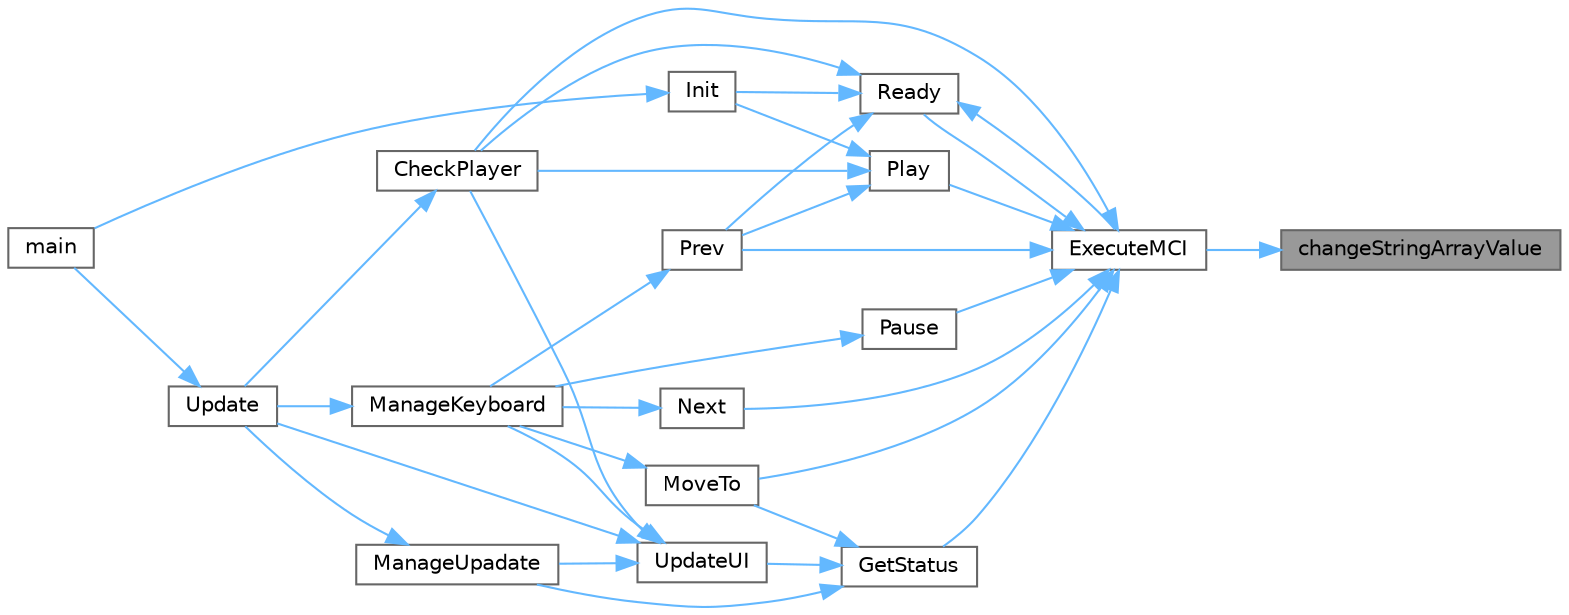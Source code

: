 digraph "changeStringArrayValue"
{
 // LATEX_PDF_SIZE
  bgcolor="transparent";
  edge [fontname=Helvetica,fontsize=10,labelfontname=Helvetica,labelfontsize=10];
  node [fontname=Helvetica,fontsize=10,shape=box,height=0.2,width=0.4];
  rankdir="RL";
  Node1 [id="Node000001",label="changeStringArrayValue",height=0.2,width=0.4,color="gray40", fillcolor="grey60", style="filled", fontcolor="black",tooltip=" "];
  Node1 -> Node2 [id="edge33_Node000001_Node000002",dir="back",color="steelblue1",style="solid",tooltip=" "];
  Node2 [id="Node000002",label="ExecuteMCI",height=0.2,width=0.4,color="grey40", fillcolor="white", style="filled",URL="$music_player_8cpp.html#a845a2209b10e92fb6e4fcbc0fbb8a8a4",tooltip=" "];
  Node2 -> Node3 [id="edge34_Node000002_Node000003",dir="back",color="steelblue1",style="solid",tooltip=" "];
  Node3 [id="Node000003",label="CheckPlayer",height=0.2,width=0.4,color="grey40", fillcolor="white", style="filled",URL="$music_player_8cpp.html#aa657919bde438eaf13d0e8add07f737f",tooltip=" "];
  Node3 -> Node4 [id="edge35_Node000003_Node000004",dir="back",color="steelblue1",style="solid",tooltip=" "];
  Node4 [id="Node000004",label="Update",height=0.2,width=0.4,color="grey40", fillcolor="white", style="filled",URL="$main_8cpp.html#aec0783b5a136e042adcc47bae4fe5291",tooltip=" "];
  Node4 -> Node5 [id="edge36_Node000004_Node000005",dir="back",color="steelblue1",style="solid",tooltip=" "];
  Node5 [id="Node000005",label="main",height=0.2,width=0.4,color="grey40", fillcolor="white", style="filled",URL="$main_8cpp.html#ae66f6b31b5ad750f1fe042a706a4e3d4",tooltip=" "];
  Node2 -> Node6 [id="edge37_Node000002_Node000006",dir="back",color="steelblue1",style="solid",tooltip=" "];
  Node6 [id="Node000006",label="GetStatus",height=0.2,width=0.4,color="grey40", fillcolor="white", style="filled",URL="$music_player_8cpp.html#a133ffa0437a422ffdb948b05f9310f1d",tooltip=" "];
  Node6 -> Node7 [id="edge38_Node000006_Node000007",dir="back",color="steelblue1",style="solid",tooltip=" "];
  Node7 [id="Node000007",label="ManageUpadate",height=0.2,width=0.4,color="grey40", fillcolor="white", style="filled",URL="$main_8cpp.html#afb6a73354a679f3501f4daeb26d6ad48",tooltip=" "];
  Node7 -> Node4 [id="edge39_Node000007_Node000004",dir="back",color="steelblue1",style="solid",tooltip=" "];
  Node6 -> Node8 [id="edge40_Node000006_Node000008",dir="back",color="steelblue1",style="solid",tooltip=" "];
  Node8 [id="Node000008",label="MoveTo",height=0.2,width=0.4,color="grey40", fillcolor="white", style="filled",URL="$music_player_8cpp.html#a2f5ad38e6e6d05e643ff8e0a801f20ec",tooltip=" "];
  Node8 -> Node9 [id="edge41_Node000008_Node000009",dir="back",color="steelblue1",style="solid",tooltip=" "];
  Node9 [id="Node000009",label="ManageKeyboard",height=0.2,width=0.4,color="grey40", fillcolor="white", style="filled",URL="$main_8cpp.html#a7aaf9bbe483841747e20d977f94977f4",tooltip=" "];
  Node9 -> Node4 [id="edge42_Node000009_Node000004",dir="back",color="steelblue1",style="solid",tooltip=" "];
  Node6 -> Node10 [id="edge43_Node000006_Node000010",dir="back",color="steelblue1",style="solid",tooltip=" "];
  Node10 [id="Node000010",label="UpdateUI",height=0.2,width=0.4,color="grey40", fillcolor="white", style="filled",URL="$player_u_i_8cpp.html#a0ed0f34fce6fb0d1c106dc480f61790a",tooltip=" "];
  Node10 -> Node3 [id="edge44_Node000010_Node000003",dir="back",color="steelblue1",style="solid",tooltip=" "];
  Node10 -> Node9 [id="edge45_Node000010_Node000009",dir="back",color="steelblue1",style="solid",tooltip=" "];
  Node10 -> Node7 [id="edge46_Node000010_Node000007",dir="back",color="steelblue1",style="solid",tooltip=" "];
  Node10 -> Node4 [id="edge47_Node000010_Node000004",dir="back",color="steelblue1",style="solid",tooltip=" "];
  Node2 -> Node8 [id="edge48_Node000002_Node000008",dir="back",color="steelblue1",style="solid",tooltip=" "];
  Node2 -> Node11 [id="edge49_Node000002_Node000011",dir="back",color="steelblue1",style="solid",tooltip=" "];
  Node11 [id="Node000011",label="Next",height=0.2,width=0.4,color="grey40", fillcolor="white", style="filled",URL="$music_player_8cpp.html#a659a293dd51073a1b9560bb80f687705",tooltip=" "];
  Node11 -> Node9 [id="edge50_Node000011_Node000009",dir="back",color="steelblue1",style="solid",tooltip=" "];
  Node2 -> Node12 [id="edge51_Node000002_Node000012",dir="back",color="steelblue1",style="solid",tooltip=" "];
  Node12 [id="Node000012",label="Pause",height=0.2,width=0.4,color="grey40", fillcolor="white", style="filled",URL="$music_player_8cpp.html#a70babc5227ddd16ca31dccc6cec0bb22",tooltip=" "];
  Node12 -> Node9 [id="edge52_Node000012_Node000009",dir="back",color="steelblue1",style="solid",tooltip=" "];
  Node2 -> Node13 [id="edge53_Node000002_Node000013",dir="back",color="steelblue1",style="solid",tooltip=" "];
  Node13 [id="Node000013",label="Play",height=0.2,width=0.4,color="grey40", fillcolor="white", style="filled",URL="$music_player_8cpp.html#a12574569144fb9d22d996965ee42b627",tooltip=" "];
  Node13 -> Node3 [id="edge54_Node000013_Node000003",dir="back",color="steelblue1",style="solid",tooltip=" "];
  Node13 -> Node14 [id="edge55_Node000013_Node000014",dir="back",color="steelblue1",style="solid",tooltip=" "];
  Node14 [id="Node000014",label="Init",height=0.2,width=0.4,color="grey40", fillcolor="white", style="filled",URL="$main_8cpp.html#a1e3b6d38df0786ccf7f938d60e386aae",tooltip=" "];
  Node14 -> Node5 [id="edge56_Node000014_Node000005",dir="back",color="steelblue1",style="solid",tooltip=" "];
  Node13 -> Node15 [id="edge57_Node000013_Node000015",dir="back",color="steelblue1",style="solid",tooltip=" "];
  Node15 [id="Node000015",label="Prev",height=0.2,width=0.4,color="grey40", fillcolor="white", style="filled",URL="$music_player_8cpp.html#aa5e6d1c9afab8f462aebc2ba76b91022",tooltip=" "];
  Node15 -> Node9 [id="edge58_Node000015_Node000009",dir="back",color="steelblue1",style="solid",tooltip=" "];
  Node2 -> Node15 [id="edge59_Node000002_Node000015",dir="back",color="steelblue1",style="solid",tooltip=" "];
  Node2 -> Node16 [id="edge60_Node000002_Node000016",dir="back",color="steelblue1",style="solid",tooltip=" "];
  Node16 [id="Node000016",label="Ready",height=0.2,width=0.4,color="grey40", fillcolor="white", style="filled",URL="$music_player_8cpp.html#a3071137f83027d3caeeb4fd67ff113ef",tooltip=" "];
  Node16 -> Node3 [id="edge61_Node000016_Node000003",dir="back",color="steelblue1",style="solid",tooltip=" "];
  Node16 -> Node2 [id="edge62_Node000016_Node000002",dir="back",color="steelblue1",style="solid",tooltip=" "];
  Node16 -> Node14 [id="edge63_Node000016_Node000014",dir="back",color="steelblue1",style="solid",tooltip=" "];
  Node16 -> Node15 [id="edge64_Node000016_Node000015",dir="back",color="steelblue1",style="solid",tooltip=" "];
}
